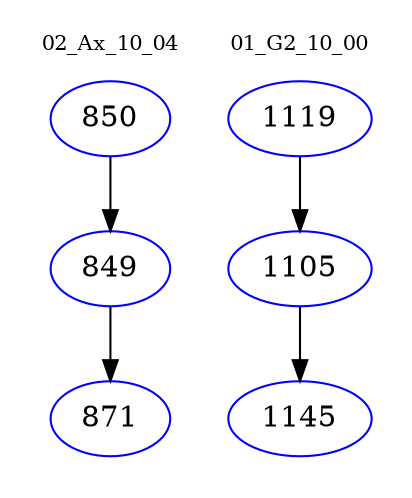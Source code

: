 digraph{
subgraph cluster_0 {
color = white
label = "02_Ax_10_04";
fontsize=10;
T0_850 [label="850", color="blue"]
T0_850 -> T0_849 [color="black"]
T0_849 [label="849", color="blue"]
T0_849 -> T0_871 [color="black"]
T0_871 [label="871", color="blue"]
}
subgraph cluster_1 {
color = white
label = "01_G2_10_00";
fontsize=10;
T1_1119 [label="1119", color="blue"]
T1_1119 -> T1_1105 [color="black"]
T1_1105 [label="1105", color="blue"]
T1_1105 -> T1_1145 [color="black"]
T1_1145 [label="1145", color="blue"]
}
}
